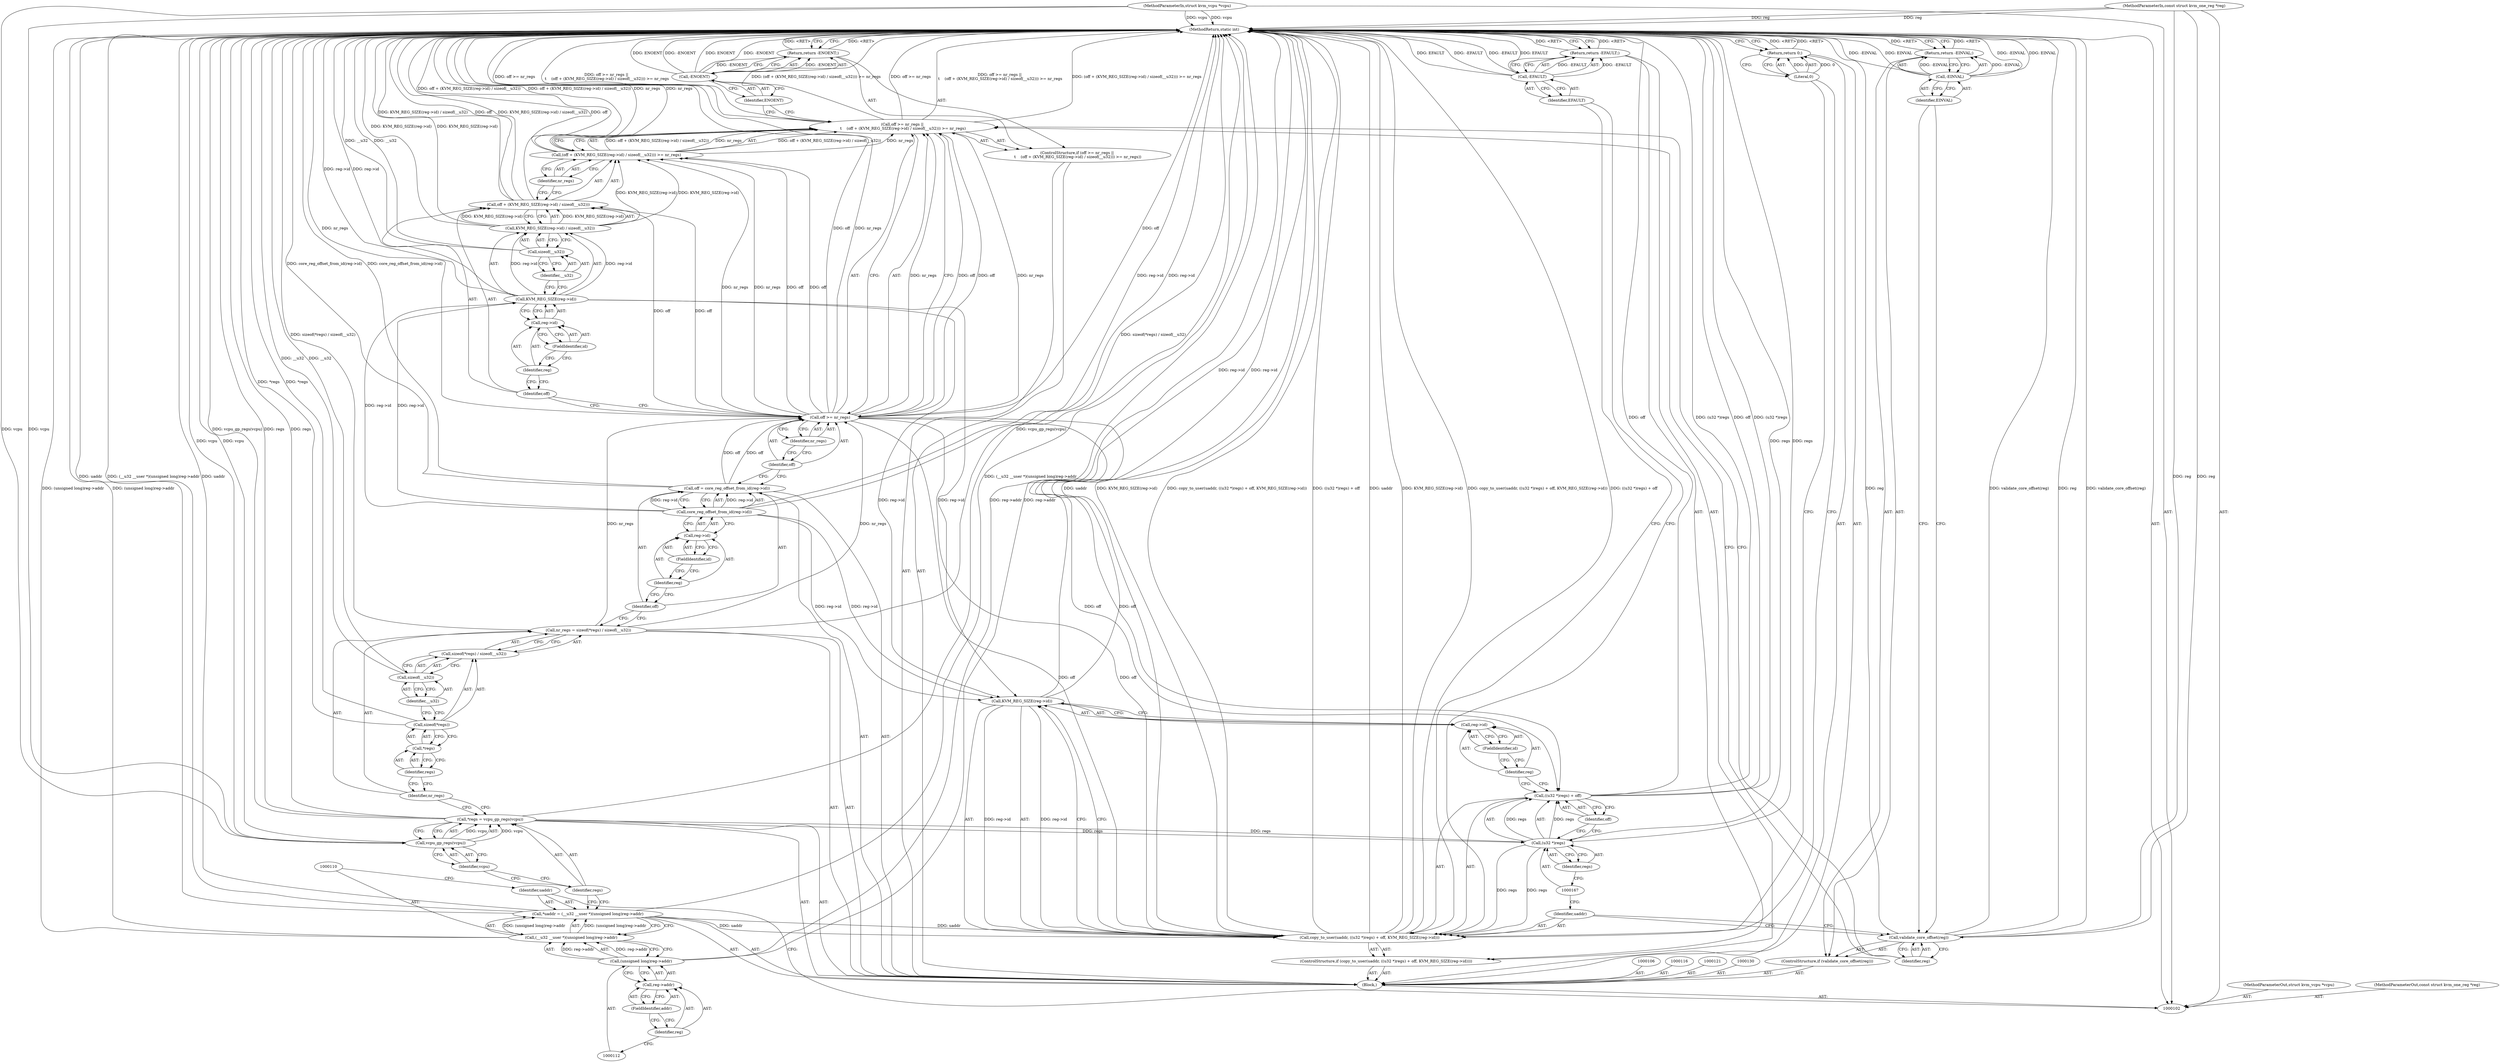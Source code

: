 digraph "0_linux_d26c25a9d19b5976b319af528886f89cf455692d" {
"1000179" [label="(MethodReturn,static int)"];
"1000103" [label="(MethodParameterIn,struct kvm_vcpu *vcpu)"];
"1000259" [label="(MethodParameterOut,struct kvm_vcpu *vcpu)"];
"1000104" [label="(MethodParameterIn,const struct kvm_one_reg *reg)"];
"1000260" [label="(MethodParameterOut,const struct kvm_one_reg *reg)"];
"1000117" [label="(Call,*regs = vcpu_gp_regs(vcpu))"];
"1000118" [label="(Identifier,regs)"];
"1000119" [label="(Call,vcpu_gp_regs(vcpu))"];
"1000120" [label="(Identifier,vcpu)"];
"1000124" [label="(Call,sizeof(*regs) / sizeof(__u32))"];
"1000125" [label="(Call,sizeof(*regs))"];
"1000126" [label="(Call,*regs)"];
"1000127" [label="(Identifier,regs)"];
"1000128" [label="(Call,sizeof(__u32))"];
"1000129" [label="(Identifier,__u32)"];
"1000122" [label="(Call,nr_regs = sizeof(*regs) / sizeof(__u32))"];
"1000123" [label="(Identifier,nr_regs)"];
"1000131" [label="(Call,off = core_reg_offset_from_id(reg->id))"];
"1000132" [label="(Identifier,off)"];
"1000134" [label="(Call,reg->id)"];
"1000135" [label="(Identifier,reg)"];
"1000136" [label="(FieldIdentifier,id)"];
"1000133" [label="(Call,core_reg_offset_from_id(reg->id))"];
"1000137" [label="(ControlStructure,if (off >= nr_regs ||\n \t    (off + (KVM_REG_SIZE(reg->id) / sizeof(__u32))) >= nr_regs))"];
"1000141" [label="(Identifier,nr_regs)"];
"1000138" [label="(Call,off >= nr_regs ||\n \t    (off + (KVM_REG_SIZE(reg->id) / sizeof(__u32))) >= nr_regs)"];
"1000139" [label="(Call,off >= nr_regs)"];
"1000140" [label="(Identifier,off)"];
"1000145" [label="(Call,KVM_REG_SIZE(reg->id) / sizeof(__u32))"];
"1000146" [label="(Call,KVM_REG_SIZE(reg->id))"];
"1000147" [label="(Call,reg->id)"];
"1000148" [label="(Identifier,reg)"];
"1000149" [label="(FieldIdentifier,id)"];
"1000150" [label="(Call,sizeof(__u32))"];
"1000151" [label="(Identifier,__u32)"];
"1000152" [label="(Identifier,nr_regs)"];
"1000142" [label="(Call,(off + (KVM_REG_SIZE(reg->id) / sizeof(__u32))) >= nr_regs)"];
"1000143" [label="(Call,off + (KVM_REG_SIZE(reg->id) / sizeof(__u32)))"];
"1000144" [label="(Identifier,off)"];
"1000154" [label="(Call,-ENOENT)"];
"1000155" [label="(Identifier,ENOENT)"];
"1000153" [label="(Return,return -ENOENT;)"];
"1000105" [label="(Block,)"];
"1000156" [label="(ControlStructure,if (validate_core_offset(reg)))"];
"1000158" [label="(Identifier,reg)"];
"1000157" [label="(Call,validate_core_offset(reg))"];
"1000161" [label="(Identifier,EINVAL)"];
"1000159" [label="(Return,return -EINVAL;)"];
"1000160" [label="(Call,-EINVAL)"];
"1000164" [label="(Identifier,uaddr)"];
"1000162" [label="(ControlStructure,if (copy_to_user(uaddr, ((u32 *)regs) + off, KVM_REG_SIZE(reg->id))))"];
"1000165" [label="(Call,((u32 *)regs) + off)"];
"1000166" [label="(Call,(u32 *)regs)"];
"1000168" [label="(Identifier,regs)"];
"1000169" [label="(Identifier,off)"];
"1000170" [label="(Call,KVM_REG_SIZE(reg->id))"];
"1000163" [label="(Call,copy_to_user(uaddr, ((u32 *)regs) + off, KVM_REG_SIZE(reg->id)))"];
"1000171" [label="(Call,reg->id)"];
"1000172" [label="(Identifier,reg)"];
"1000173" [label="(FieldIdentifier,id)"];
"1000175" [label="(Call,-EFAULT)"];
"1000176" [label="(Identifier,EFAULT)"];
"1000174" [label="(Return,return -EFAULT;)"];
"1000177" [label="(Return,return 0;)"];
"1000178" [label="(Literal,0)"];
"1000107" [label="(Call,*uaddr = (__u32 __user *)(unsigned long)reg->addr)"];
"1000108" [label="(Identifier,uaddr)"];
"1000109" [label="(Call,(__u32 __user *)(unsigned long)reg->addr)"];
"1000111" [label="(Call,(unsigned long)reg->addr)"];
"1000113" [label="(Call,reg->addr)"];
"1000114" [label="(Identifier,reg)"];
"1000115" [label="(FieldIdentifier,addr)"];
"1000179" -> "1000102"  [label="AST: "];
"1000179" -> "1000153"  [label="CFG: "];
"1000179" -> "1000159"  [label="CFG: "];
"1000179" -> "1000174"  [label="CFG: "];
"1000179" -> "1000177"  [label="CFG: "];
"1000153" -> "1000179"  [label="DDG: <RET>"];
"1000138" -> "1000179"  [label="DDG: (off + (KVM_REG_SIZE(reg->id) / sizeof(__u32))) >= nr_regs"];
"1000138" -> "1000179"  [label="DDG: off >= nr_regs"];
"1000138" -> "1000179"  [label="DDG: off >= nr_regs ||\n \t    (off + (KVM_REG_SIZE(reg->id) / sizeof(__u32))) >= nr_regs"];
"1000107" -> "1000179"  [label="DDG: uaddr"];
"1000107" -> "1000179"  [label="DDG: (__u32 __user *)(unsigned long)reg->addr"];
"1000165" -> "1000179"  [label="DDG: off"];
"1000165" -> "1000179"  [label="DDG: (u32 *)regs"];
"1000157" -> "1000179"  [label="DDG: validate_core_offset(reg)"];
"1000157" -> "1000179"  [label="DDG: reg"];
"1000104" -> "1000179"  [label="DDG: reg"];
"1000160" -> "1000179"  [label="DDG: -EINVAL"];
"1000160" -> "1000179"  [label="DDG: EINVAL"];
"1000175" -> "1000179"  [label="DDG: EFAULT"];
"1000175" -> "1000179"  [label="DDG: -EFAULT"];
"1000117" -> "1000179"  [label="DDG: regs"];
"1000117" -> "1000179"  [label="DDG: vcpu_gp_regs(vcpu)"];
"1000131" -> "1000179"  [label="DDG: core_reg_offset_from_id(reg->id)"];
"1000154" -> "1000179"  [label="DDG: -ENOENT"];
"1000154" -> "1000179"  [label="DDG: ENOENT"];
"1000166" -> "1000179"  [label="DDG: regs"];
"1000163" -> "1000179"  [label="DDG: uaddr"];
"1000163" -> "1000179"  [label="DDG: KVM_REG_SIZE(reg->id)"];
"1000163" -> "1000179"  [label="DDG: copy_to_user(uaddr, ((u32 *)regs) + off, KVM_REG_SIZE(reg->id))"];
"1000163" -> "1000179"  [label="DDG: ((u32 *)regs) + off"];
"1000125" -> "1000179"  [label="DDG: *regs"];
"1000150" -> "1000179"  [label="DDG: __u32"];
"1000139" -> "1000179"  [label="DDG: nr_regs"];
"1000139" -> "1000179"  [label="DDG: off"];
"1000142" -> "1000179"  [label="DDG: nr_regs"];
"1000142" -> "1000179"  [label="DDG: off + (KVM_REG_SIZE(reg->id) / sizeof(__u32))"];
"1000128" -> "1000179"  [label="DDG: __u32"];
"1000143" -> "1000179"  [label="DDG: off"];
"1000143" -> "1000179"  [label="DDG: KVM_REG_SIZE(reg->id) / sizeof(__u32)"];
"1000133" -> "1000179"  [label="DDG: reg->id"];
"1000103" -> "1000179"  [label="DDG: vcpu"];
"1000111" -> "1000179"  [label="DDG: reg->addr"];
"1000119" -> "1000179"  [label="DDG: vcpu"];
"1000170" -> "1000179"  [label="DDG: reg->id"];
"1000145" -> "1000179"  [label="DDG: KVM_REG_SIZE(reg->id)"];
"1000146" -> "1000179"  [label="DDG: reg->id"];
"1000109" -> "1000179"  [label="DDG: (unsigned long)reg->addr"];
"1000122" -> "1000179"  [label="DDG: sizeof(*regs) / sizeof(__u32)"];
"1000177" -> "1000179"  [label="DDG: <RET>"];
"1000159" -> "1000179"  [label="DDG: <RET>"];
"1000174" -> "1000179"  [label="DDG: <RET>"];
"1000103" -> "1000102"  [label="AST: "];
"1000103" -> "1000179"  [label="DDG: vcpu"];
"1000103" -> "1000119"  [label="DDG: vcpu"];
"1000259" -> "1000102"  [label="AST: "];
"1000104" -> "1000102"  [label="AST: "];
"1000104" -> "1000179"  [label="DDG: reg"];
"1000104" -> "1000157"  [label="DDG: reg"];
"1000260" -> "1000102"  [label="AST: "];
"1000117" -> "1000105"  [label="AST: "];
"1000117" -> "1000119"  [label="CFG: "];
"1000118" -> "1000117"  [label="AST: "];
"1000119" -> "1000117"  [label="AST: "];
"1000123" -> "1000117"  [label="CFG: "];
"1000117" -> "1000179"  [label="DDG: regs"];
"1000117" -> "1000179"  [label="DDG: vcpu_gp_regs(vcpu)"];
"1000119" -> "1000117"  [label="DDG: vcpu"];
"1000117" -> "1000166"  [label="DDG: regs"];
"1000118" -> "1000117"  [label="AST: "];
"1000118" -> "1000107"  [label="CFG: "];
"1000120" -> "1000118"  [label="CFG: "];
"1000119" -> "1000117"  [label="AST: "];
"1000119" -> "1000120"  [label="CFG: "];
"1000120" -> "1000119"  [label="AST: "];
"1000117" -> "1000119"  [label="CFG: "];
"1000119" -> "1000179"  [label="DDG: vcpu"];
"1000119" -> "1000117"  [label="DDG: vcpu"];
"1000103" -> "1000119"  [label="DDG: vcpu"];
"1000120" -> "1000119"  [label="AST: "];
"1000120" -> "1000118"  [label="CFG: "];
"1000119" -> "1000120"  [label="CFG: "];
"1000124" -> "1000122"  [label="AST: "];
"1000124" -> "1000128"  [label="CFG: "];
"1000125" -> "1000124"  [label="AST: "];
"1000128" -> "1000124"  [label="AST: "];
"1000122" -> "1000124"  [label="CFG: "];
"1000125" -> "1000124"  [label="AST: "];
"1000125" -> "1000126"  [label="CFG: "];
"1000126" -> "1000125"  [label="AST: "];
"1000129" -> "1000125"  [label="CFG: "];
"1000125" -> "1000179"  [label="DDG: *regs"];
"1000126" -> "1000125"  [label="AST: "];
"1000126" -> "1000127"  [label="CFG: "];
"1000127" -> "1000126"  [label="AST: "];
"1000125" -> "1000126"  [label="CFG: "];
"1000127" -> "1000126"  [label="AST: "];
"1000127" -> "1000123"  [label="CFG: "];
"1000126" -> "1000127"  [label="CFG: "];
"1000128" -> "1000124"  [label="AST: "];
"1000128" -> "1000129"  [label="CFG: "];
"1000129" -> "1000128"  [label="AST: "];
"1000124" -> "1000128"  [label="CFG: "];
"1000128" -> "1000179"  [label="DDG: __u32"];
"1000129" -> "1000128"  [label="AST: "];
"1000129" -> "1000125"  [label="CFG: "];
"1000128" -> "1000129"  [label="CFG: "];
"1000122" -> "1000105"  [label="AST: "];
"1000122" -> "1000124"  [label="CFG: "];
"1000123" -> "1000122"  [label="AST: "];
"1000124" -> "1000122"  [label="AST: "];
"1000132" -> "1000122"  [label="CFG: "];
"1000122" -> "1000179"  [label="DDG: sizeof(*regs) / sizeof(__u32)"];
"1000122" -> "1000139"  [label="DDG: nr_regs"];
"1000123" -> "1000122"  [label="AST: "];
"1000123" -> "1000117"  [label="CFG: "];
"1000127" -> "1000123"  [label="CFG: "];
"1000131" -> "1000105"  [label="AST: "];
"1000131" -> "1000133"  [label="CFG: "];
"1000132" -> "1000131"  [label="AST: "];
"1000133" -> "1000131"  [label="AST: "];
"1000140" -> "1000131"  [label="CFG: "];
"1000131" -> "1000179"  [label="DDG: core_reg_offset_from_id(reg->id)"];
"1000133" -> "1000131"  [label="DDG: reg->id"];
"1000131" -> "1000139"  [label="DDG: off"];
"1000132" -> "1000131"  [label="AST: "];
"1000132" -> "1000122"  [label="CFG: "];
"1000135" -> "1000132"  [label="CFG: "];
"1000134" -> "1000133"  [label="AST: "];
"1000134" -> "1000136"  [label="CFG: "];
"1000135" -> "1000134"  [label="AST: "];
"1000136" -> "1000134"  [label="AST: "];
"1000133" -> "1000134"  [label="CFG: "];
"1000135" -> "1000134"  [label="AST: "];
"1000135" -> "1000132"  [label="CFG: "];
"1000136" -> "1000135"  [label="CFG: "];
"1000136" -> "1000134"  [label="AST: "];
"1000136" -> "1000135"  [label="CFG: "];
"1000134" -> "1000136"  [label="CFG: "];
"1000133" -> "1000131"  [label="AST: "];
"1000133" -> "1000134"  [label="CFG: "];
"1000134" -> "1000133"  [label="AST: "];
"1000131" -> "1000133"  [label="CFG: "];
"1000133" -> "1000179"  [label="DDG: reg->id"];
"1000133" -> "1000131"  [label="DDG: reg->id"];
"1000133" -> "1000146"  [label="DDG: reg->id"];
"1000133" -> "1000170"  [label="DDG: reg->id"];
"1000137" -> "1000105"  [label="AST: "];
"1000138" -> "1000137"  [label="AST: "];
"1000153" -> "1000137"  [label="AST: "];
"1000141" -> "1000139"  [label="AST: "];
"1000141" -> "1000140"  [label="CFG: "];
"1000139" -> "1000141"  [label="CFG: "];
"1000138" -> "1000137"  [label="AST: "];
"1000138" -> "1000139"  [label="CFG: "];
"1000138" -> "1000142"  [label="CFG: "];
"1000139" -> "1000138"  [label="AST: "];
"1000142" -> "1000138"  [label="AST: "];
"1000155" -> "1000138"  [label="CFG: "];
"1000158" -> "1000138"  [label="CFG: "];
"1000138" -> "1000179"  [label="DDG: (off + (KVM_REG_SIZE(reg->id) / sizeof(__u32))) >= nr_regs"];
"1000138" -> "1000179"  [label="DDG: off >= nr_regs"];
"1000138" -> "1000179"  [label="DDG: off >= nr_regs ||\n \t    (off + (KVM_REG_SIZE(reg->id) / sizeof(__u32))) >= nr_regs"];
"1000139" -> "1000138"  [label="DDG: off"];
"1000139" -> "1000138"  [label="DDG: nr_regs"];
"1000142" -> "1000138"  [label="DDG: off + (KVM_REG_SIZE(reg->id) / sizeof(__u32))"];
"1000142" -> "1000138"  [label="DDG: nr_regs"];
"1000139" -> "1000138"  [label="AST: "];
"1000139" -> "1000141"  [label="CFG: "];
"1000140" -> "1000139"  [label="AST: "];
"1000141" -> "1000139"  [label="AST: "];
"1000144" -> "1000139"  [label="CFG: "];
"1000138" -> "1000139"  [label="CFG: "];
"1000139" -> "1000179"  [label="DDG: nr_regs"];
"1000139" -> "1000179"  [label="DDG: off"];
"1000139" -> "1000138"  [label="DDG: off"];
"1000139" -> "1000138"  [label="DDG: nr_regs"];
"1000131" -> "1000139"  [label="DDG: off"];
"1000122" -> "1000139"  [label="DDG: nr_regs"];
"1000139" -> "1000142"  [label="DDG: off"];
"1000139" -> "1000142"  [label="DDG: nr_regs"];
"1000139" -> "1000143"  [label="DDG: off"];
"1000139" -> "1000163"  [label="DDG: off"];
"1000139" -> "1000165"  [label="DDG: off"];
"1000140" -> "1000139"  [label="AST: "];
"1000140" -> "1000131"  [label="CFG: "];
"1000141" -> "1000140"  [label="CFG: "];
"1000145" -> "1000143"  [label="AST: "];
"1000145" -> "1000150"  [label="CFG: "];
"1000146" -> "1000145"  [label="AST: "];
"1000150" -> "1000145"  [label="AST: "];
"1000143" -> "1000145"  [label="CFG: "];
"1000145" -> "1000179"  [label="DDG: KVM_REG_SIZE(reg->id)"];
"1000145" -> "1000142"  [label="DDG: KVM_REG_SIZE(reg->id)"];
"1000145" -> "1000143"  [label="DDG: KVM_REG_SIZE(reg->id)"];
"1000146" -> "1000145"  [label="DDG: reg->id"];
"1000146" -> "1000145"  [label="AST: "];
"1000146" -> "1000147"  [label="CFG: "];
"1000147" -> "1000146"  [label="AST: "];
"1000151" -> "1000146"  [label="CFG: "];
"1000146" -> "1000179"  [label="DDG: reg->id"];
"1000146" -> "1000145"  [label="DDG: reg->id"];
"1000133" -> "1000146"  [label="DDG: reg->id"];
"1000146" -> "1000170"  [label="DDG: reg->id"];
"1000147" -> "1000146"  [label="AST: "];
"1000147" -> "1000149"  [label="CFG: "];
"1000148" -> "1000147"  [label="AST: "];
"1000149" -> "1000147"  [label="AST: "];
"1000146" -> "1000147"  [label="CFG: "];
"1000148" -> "1000147"  [label="AST: "];
"1000148" -> "1000144"  [label="CFG: "];
"1000149" -> "1000148"  [label="CFG: "];
"1000149" -> "1000147"  [label="AST: "];
"1000149" -> "1000148"  [label="CFG: "];
"1000147" -> "1000149"  [label="CFG: "];
"1000150" -> "1000145"  [label="AST: "];
"1000150" -> "1000151"  [label="CFG: "];
"1000151" -> "1000150"  [label="AST: "];
"1000145" -> "1000150"  [label="CFG: "];
"1000150" -> "1000179"  [label="DDG: __u32"];
"1000151" -> "1000150"  [label="AST: "];
"1000151" -> "1000146"  [label="CFG: "];
"1000150" -> "1000151"  [label="CFG: "];
"1000152" -> "1000142"  [label="AST: "];
"1000152" -> "1000143"  [label="CFG: "];
"1000142" -> "1000152"  [label="CFG: "];
"1000142" -> "1000138"  [label="AST: "];
"1000142" -> "1000152"  [label="CFG: "];
"1000143" -> "1000142"  [label="AST: "];
"1000152" -> "1000142"  [label="AST: "];
"1000138" -> "1000142"  [label="CFG: "];
"1000142" -> "1000179"  [label="DDG: nr_regs"];
"1000142" -> "1000179"  [label="DDG: off + (KVM_REG_SIZE(reg->id) / sizeof(__u32))"];
"1000142" -> "1000138"  [label="DDG: off + (KVM_REG_SIZE(reg->id) / sizeof(__u32))"];
"1000142" -> "1000138"  [label="DDG: nr_regs"];
"1000139" -> "1000142"  [label="DDG: off"];
"1000139" -> "1000142"  [label="DDG: nr_regs"];
"1000145" -> "1000142"  [label="DDG: KVM_REG_SIZE(reg->id)"];
"1000143" -> "1000142"  [label="AST: "];
"1000143" -> "1000145"  [label="CFG: "];
"1000144" -> "1000143"  [label="AST: "];
"1000145" -> "1000143"  [label="AST: "];
"1000152" -> "1000143"  [label="CFG: "];
"1000143" -> "1000179"  [label="DDG: off"];
"1000143" -> "1000179"  [label="DDG: KVM_REG_SIZE(reg->id) / sizeof(__u32)"];
"1000139" -> "1000143"  [label="DDG: off"];
"1000145" -> "1000143"  [label="DDG: KVM_REG_SIZE(reg->id)"];
"1000144" -> "1000143"  [label="AST: "];
"1000144" -> "1000139"  [label="CFG: "];
"1000148" -> "1000144"  [label="CFG: "];
"1000154" -> "1000153"  [label="AST: "];
"1000154" -> "1000155"  [label="CFG: "];
"1000155" -> "1000154"  [label="AST: "];
"1000153" -> "1000154"  [label="CFG: "];
"1000154" -> "1000179"  [label="DDG: -ENOENT"];
"1000154" -> "1000179"  [label="DDG: ENOENT"];
"1000154" -> "1000153"  [label="DDG: -ENOENT"];
"1000155" -> "1000154"  [label="AST: "];
"1000155" -> "1000138"  [label="CFG: "];
"1000154" -> "1000155"  [label="CFG: "];
"1000153" -> "1000137"  [label="AST: "];
"1000153" -> "1000154"  [label="CFG: "];
"1000154" -> "1000153"  [label="AST: "];
"1000179" -> "1000153"  [label="CFG: "];
"1000153" -> "1000179"  [label="DDG: <RET>"];
"1000154" -> "1000153"  [label="DDG: -ENOENT"];
"1000105" -> "1000102"  [label="AST: "];
"1000106" -> "1000105"  [label="AST: "];
"1000107" -> "1000105"  [label="AST: "];
"1000116" -> "1000105"  [label="AST: "];
"1000117" -> "1000105"  [label="AST: "];
"1000121" -> "1000105"  [label="AST: "];
"1000122" -> "1000105"  [label="AST: "];
"1000130" -> "1000105"  [label="AST: "];
"1000131" -> "1000105"  [label="AST: "];
"1000137" -> "1000105"  [label="AST: "];
"1000156" -> "1000105"  [label="AST: "];
"1000162" -> "1000105"  [label="AST: "];
"1000177" -> "1000105"  [label="AST: "];
"1000156" -> "1000105"  [label="AST: "];
"1000157" -> "1000156"  [label="AST: "];
"1000159" -> "1000156"  [label="AST: "];
"1000158" -> "1000157"  [label="AST: "];
"1000158" -> "1000138"  [label="CFG: "];
"1000157" -> "1000158"  [label="CFG: "];
"1000157" -> "1000156"  [label="AST: "];
"1000157" -> "1000158"  [label="CFG: "];
"1000158" -> "1000157"  [label="AST: "];
"1000161" -> "1000157"  [label="CFG: "];
"1000164" -> "1000157"  [label="CFG: "];
"1000157" -> "1000179"  [label="DDG: validate_core_offset(reg)"];
"1000157" -> "1000179"  [label="DDG: reg"];
"1000104" -> "1000157"  [label="DDG: reg"];
"1000161" -> "1000160"  [label="AST: "];
"1000161" -> "1000157"  [label="CFG: "];
"1000160" -> "1000161"  [label="CFG: "];
"1000159" -> "1000156"  [label="AST: "];
"1000159" -> "1000160"  [label="CFG: "];
"1000160" -> "1000159"  [label="AST: "];
"1000179" -> "1000159"  [label="CFG: "];
"1000159" -> "1000179"  [label="DDG: <RET>"];
"1000160" -> "1000159"  [label="DDG: -EINVAL"];
"1000160" -> "1000159"  [label="AST: "];
"1000160" -> "1000161"  [label="CFG: "];
"1000161" -> "1000160"  [label="AST: "];
"1000159" -> "1000160"  [label="CFG: "];
"1000160" -> "1000179"  [label="DDG: -EINVAL"];
"1000160" -> "1000179"  [label="DDG: EINVAL"];
"1000160" -> "1000159"  [label="DDG: -EINVAL"];
"1000164" -> "1000163"  [label="AST: "];
"1000164" -> "1000157"  [label="CFG: "];
"1000167" -> "1000164"  [label="CFG: "];
"1000162" -> "1000105"  [label="AST: "];
"1000163" -> "1000162"  [label="AST: "];
"1000174" -> "1000162"  [label="AST: "];
"1000165" -> "1000163"  [label="AST: "];
"1000165" -> "1000169"  [label="CFG: "];
"1000166" -> "1000165"  [label="AST: "];
"1000169" -> "1000165"  [label="AST: "];
"1000172" -> "1000165"  [label="CFG: "];
"1000165" -> "1000179"  [label="DDG: off"];
"1000165" -> "1000179"  [label="DDG: (u32 *)regs"];
"1000166" -> "1000165"  [label="DDG: regs"];
"1000139" -> "1000165"  [label="DDG: off"];
"1000166" -> "1000165"  [label="AST: "];
"1000166" -> "1000168"  [label="CFG: "];
"1000167" -> "1000166"  [label="AST: "];
"1000168" -> "1000166"  [label="AST: "];
"1000169" -> "1000166"  [label="CFG: "];
"1000166" -> "1000179"  [label="DDG: regs"];
"1000166" -> "1000163"  [label="DDG: regs"];
"1000166" -> "1000165"  [label="DDG: regs"];
"1000117" -> "1000166"  [label="DDG: regs"];
"1000168" -> "1000166"  [label="AST: "];
"1000168" -> "1000167"  [label="CFG: "];
"1000166" -> "1000168"  [label="CFG: "];
"1000169" -> "1000165"  [label="AST: "];
"1000169" -> "1000166"  [label="CFG: "];
"1000165" -> "1000169"  [label="CFG: "];
"1000170" -> "1000163"  [label="AST: "];
"1000170" -> "1000171"  [label="CFG: "];
"1000171" -> "1000170"  [label="AST: "];
"1000163" -> "1000170"  [label="CFG: "];
"1000170" -> "1000179"  [label="DDG: reg->id"];
"1000170" -> "1000163"  [label="DDG: reg->id"];
"1000133" -> "1000170"  [label="DDG: reg->id"];
"1000146" -> "1000170"  [label="DDG: reg->id"];
"1000163" -> "1000162"  [label="AST: "];
"1000163" -> "1000170"  [label="CFG: "];
"1000164" -> "1000163"  [label="AST: "];
"1000165" -> "1000163"  [label="AST: "];
"1000170" -> "1000163"  [label="AST: "];
"1000176" -> "1000163"  [label="CFG: "];
"1000178" -> "1000163"  [label="CFG: "];
"1000163" -> "1000179"  [label="DDG: uaddr"];
"1000163" -> "1000179"  [label="DDG: KVM_REG_SIZE(reg->id)"];
"1000163" -> "1000179"  [label="DDG: copy_to_user(uaddr, ((u32 *)regs) + off, KVM_REG_SIZE(reg->id))"];
"1000163" -> "1000179"  [label="DDG: ((u32 *)regs) + off"];
"1000107" -> "1000163"  [label="DDG: uaddr"];
"1000166" -> "1000163"  [label="DDG: regs"];
"1000139" -> "1000163"  [label="DDG: off"];
"1000170" -> "1000163"  [label="DDG: reg->id"];
"1000171" -> "1000170"  [label="AST: "];
"1000171" -> "1000173"  [label="CFG: "];
"1000172" -> "1000171"  [label="AST: "];
"1000173" -> "1000171"  [label="AST: "];
"1000170" -> "1000171"  [label="CFG: "];
"1000172" -> "1000171"  [label="AST: "];
"1000172" -> "1000165"  [label="CFG: "];
"1000173" -> "1000172"  [label="CFG: "];
"1000173" -> "1000171"  [label="AST: "];
"1000173" -> "1000172"  [label="CFG: "];
"1000171" -> "1000173"  [label="CFG: "];
"1000175" -> "1000174"  [label="AST: "];
"1000175" -> "1000176"  [label="CFG: "];
"1000176" -> "1000175"  [label="AST: "];
"1000174" -> "1000175"  [label="CFG: "];
"1000175" -> "1000179"  [label="DDG: EFAULT"];
"1000175" -> "1000179"  [label="DDG: -EFAULT"];
"1000175" -> "1000174"  [label="DDG: -EFAULT"];
"1000176" -> "1000175"  [label="AST: "];
"1000176" -> "1000163"  [label="CFG: "];
"1000175" -> "1000176"  [label="CFG: "];
"1000174" -> "1000162"  [label="AST: "];
"1000174" -> "1000175"  [label="CFG: "];
"1000175" -> "1000174"  [label="AST: "];
"1000179" -> "1000174"  [label="CFG: "];
"1000174" -> "1000179"  [label="DDG: <RET>"];
"1000175" -> "1000174"  [label="DDG: -EFAULT"];
"1000177" -> "1000105"  [label="AST: "];
"1000177" -> "1000178"  [label="CFG: "];
"1000178" -> "1000177"  [label="AST: "];
"1000179" -> "1000177"  [label="CFG: "];
"1000177" -> "1000179"  [label="DDG: <RET>"];
"1000178" -> "1000177"  [label="DDG: 0"];
"1000178" -> "1000177"  [label="AST: "];
"1000178" -> "1000163"  [label="CFG: "];
"1000177" -> "1000178"  [label="CFG: "];
"1000178" -> "1000177"  [label="DDG: 0"];
"1000107" -> "1000105"  [label="AST: "];
"1000107" -> "1000109"  [label="CFG: "];
"1000108" -> "1000107"  [label="AST: "];
"1000109" -> "1000107"  [label="AST: "];
"1000118" -> "1000107"  [label="CFG: "];
"1000107" -> "1000179"  [label="DDG: uaddr"];
"1000107" -> "1000179"  [label="DDG: (__u32 __user *)(unsigned long)reg->addr"];
"1000109" -> "1000107"  [label="DDG: (unsigned long)reg->addr"];
"1000107" -> "1000163"  [label="DDG: uaddr"];
"1000108" -> "1000107"  [label="AST: "];
"1000108" -> "1000102"  [label="CFG: "];
"1000110" -> "1000108"  [label="CFG: "];
"1000109" -> "1000107"  [label="AST: "];
"1000109" -> "1000111"  [label="CFG: "];
"1000110" -> "1000109"  [label="AST: "];
"1000111" -> "1000109"  [label="AST: "];
"1000107" -> "1000109"  [label="CFG: "];
"1000109" -> "1000179"  [label="DDG: (unsigned long)reg->addr"];
"1000109" -> "1000107"  [label="DDG: (unsigned long)reg->addr"];
"1000111" -> "1000109"  [label="DDG: reg->addr"];
"1000111" -> "1000109"  [label="AST: "];
"1000111" -> "1000113"  [label="CFG: "];
"1000112" -> "1000111"  [label="AST: "];
"1000113" -> "1000111"  [label="AST: "];
"1000109" -> "1000111"  [label="CFG: "];
"1000111" -> "1000179"  [label="DDG: reg->addr"];
"1000111" -> "1000109"  [label="DDG: reg->addr"];
"1000113" -> "1000111"  [label="AST: "];
"1000113" -> "1000115"  [label="CFG: "];
"1000114" -> "1000113"  [label="AST: "];
"1000115" -> "1000113"  [label="AST: "];
"1000111" -> "1000113"  [label="CFG: "];
"1000114" -> "1000113"  [label="AST: "];
"1000114" -> "1000112"  [label="CFG: "];
"1000115" -> "1000114"  [label="CFG: "];
"1000115" -> "1000113"  [label="AST: "];
"1000115" -> "1000114"  [label="CFG: "];
"1000113" -> "1000115"  [label="CFG: "];
}
